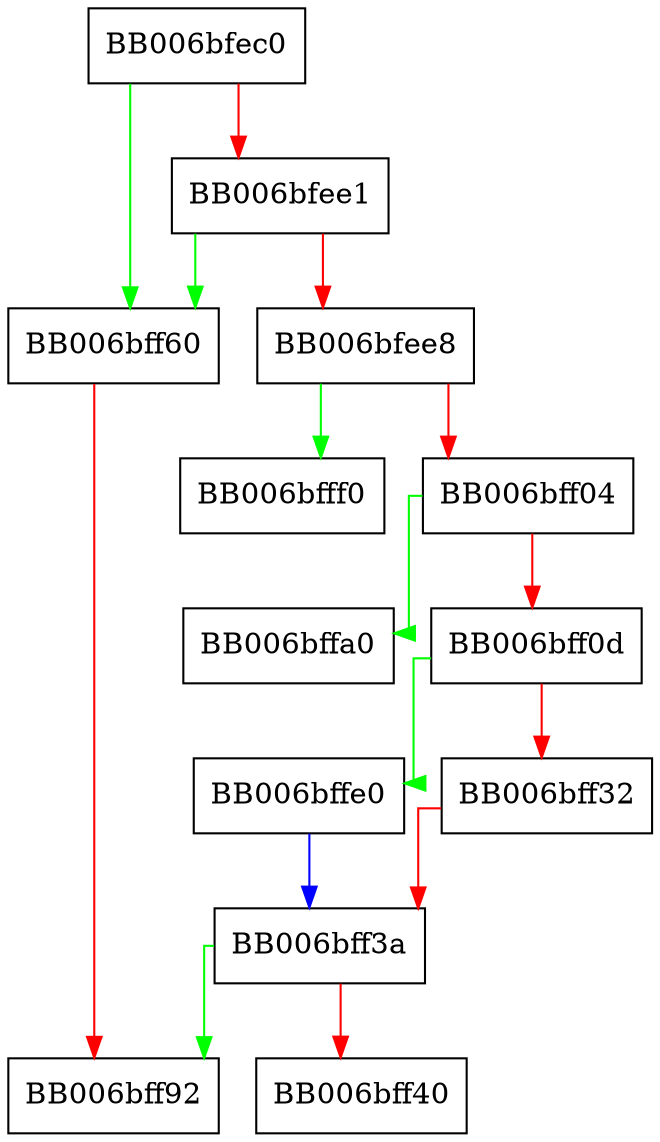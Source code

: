 digraph dh_plain_derive {
  node [shape="box"];
  graph [splines=ortho];
  BB006bfec0 -> BB006bff60 [color="green"];
  BB006bfec0 -> BB006bfee1 [color="red"];
  BB006bfee1 -> BB006bff60 [color="green"];
  BB006bfee1 -> BB006bfee8 [color="red"];
  BB006bfee8 -> BB006bfff0 [color="green"];
  BB006bfee8 -> BB006bff04 [color="red"];
  BB006bff04 -> BB006bffa0 [color="green"];
  BB006bff04 -> BB006bff0d [color="red"];
  BB006bff0d -> BB006bffe0 [color="green"];
  BB006bff0d -> BB006bff32 [color="red"];
  BB006bff32 -> BB006bff3a [color="red"];
  BB006bff3a -> BB006bff92 [color="green"];
  BB006bff3a -> BB006bff40 [color="red"];
  BB006bff60 -> BB006bff92 [color="red"];
  BB006bffe0 -> BB006bff3a [color="blue"];
}